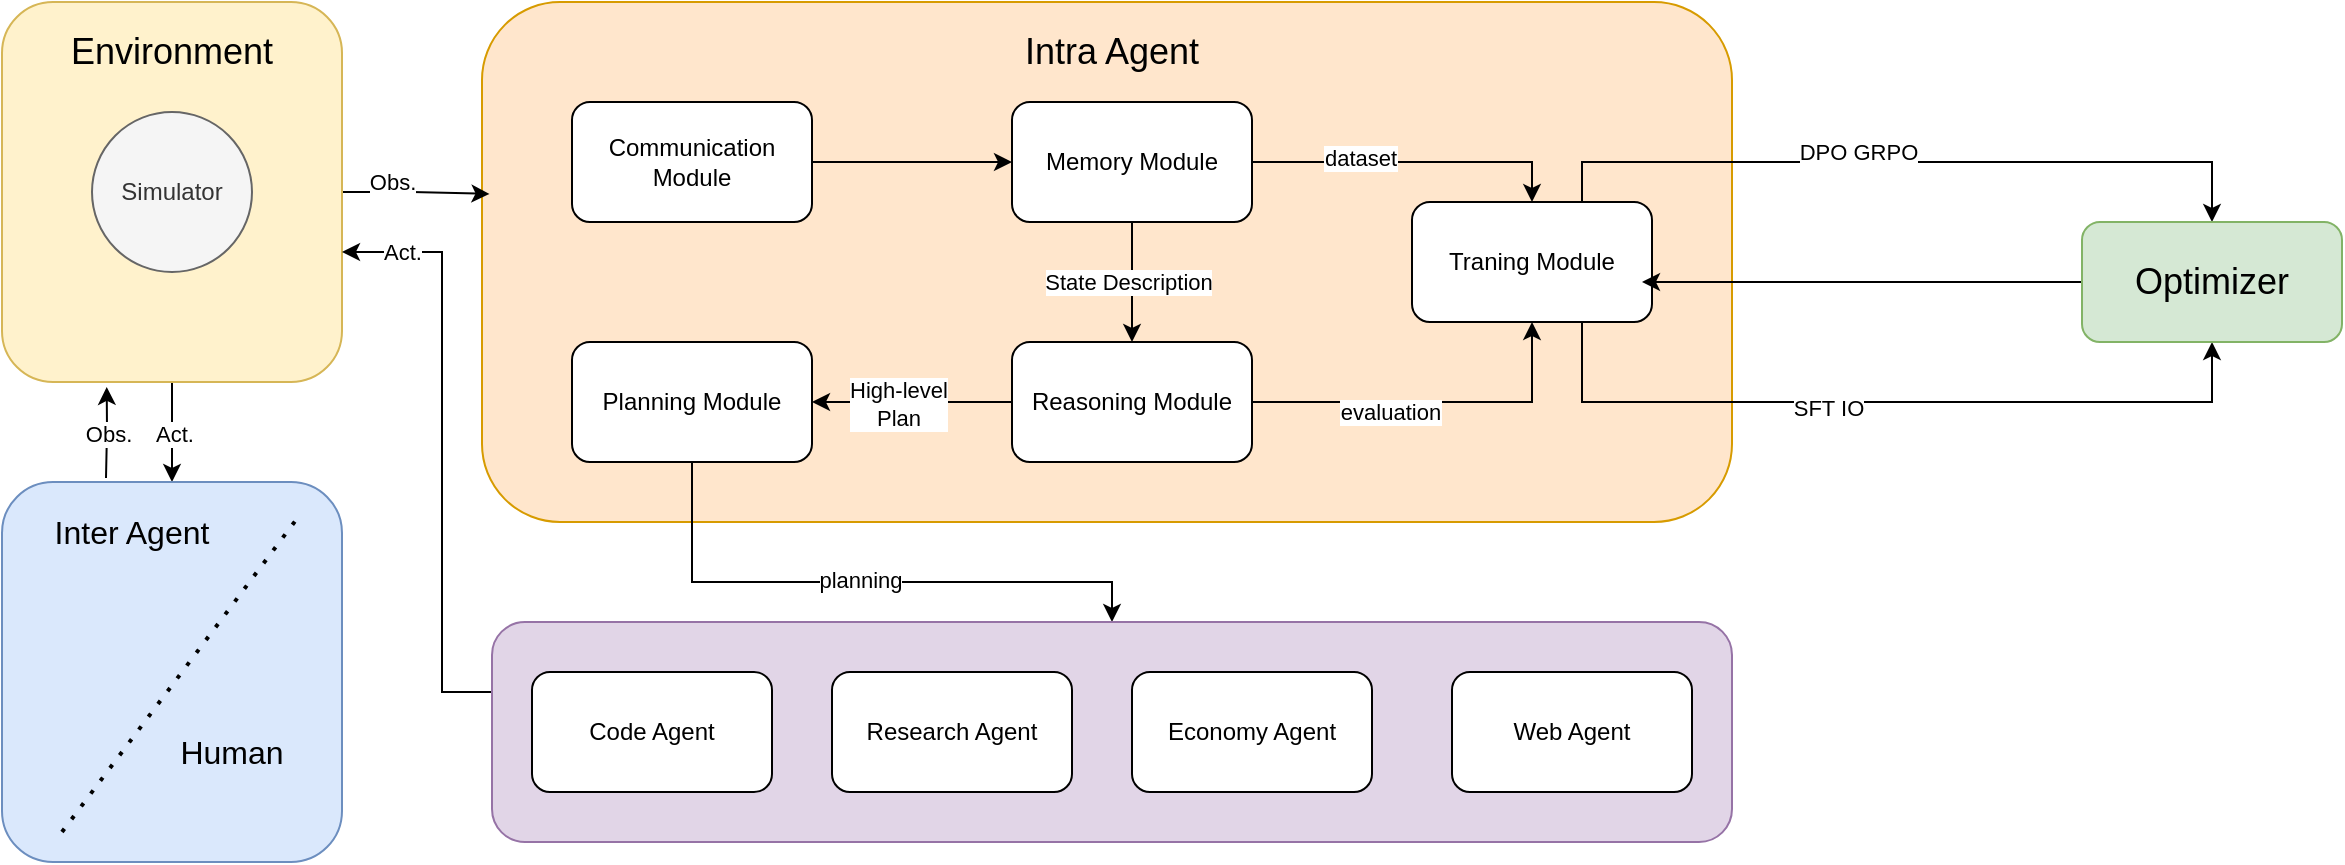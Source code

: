 <mxfile version="26.2.12">
  <diagram name="第 1 页" id="7h_G0aQxl2JMN4Xn2NxM">
    <mxGraphModel dx="1300" dy="755" grid="1" gridSize="10" guides="1" tooltips="1" connect="1" arrows="1" fold="1" page="1" pageScale="1" pageWidth="2339" pageHeight="3300" math="0" shadow="0">
      <root>
        <mxCell id="0" />
        <mxCell id="1" parent="0" />
        <mxCell id="R9wjjZKl0YyecbND7q1j-1" value="" style="rounded=1;whiteSpace=wrap;html=1;fillColor=#ffe6cc;strokeColor=#d79b00;" vertex="1" parent="1">
          <mxGeometry x="300" y="210" width="625" height="260" as="geometry" />
        </mxCell>
        <mxCell id="R9wjjZKl0YyecbND7q1j-2" value="" style="edgeStyle=orthogonalEdgeStyle;rounded=0;orthogonalLoop=1;jettySize=auto;html=1;entryX=0.5;entryY=0;entryDx=0;entryDy=0;" edge="1" parent="1" source="R9wjjZKl0YyecbND7q1j-6" target="R9wjjZKl0YyecbND7q1j-38">
          <mxGeometry relative="1" as="geometry" />
        </mxCell>
        <mxCell id="R9wjjZKl0YyecbND7q1j-3" value="Act." style="edgeLabel;html=1;align=center;verticalAlign=middle;resizable=0;points=[];" vertex="1" connectable="0" parent="R9wjjZKl0YyecbND7q1j-2">
          <mxGeometry x="0.036" y="1" relative="1" as="geometry">
            <mxPoint as="offset" />
          </mxGeometry>
        </mxCell>
        <mxCell id="R9wjjZKl0YyecbND7q1j-4" value="" style="edgeStyle=orthogonalEdgeStyle;rounded=0;orthogonalLoop=1;jettySize=auto;html=1;entryX=0.006;entryY=0.369;entryDx=0;entryDy=0;entryPerimeter=0;" edge="1" parent="1" source="R9wjjZKl0YyecbND7q1j-6" target="R9wjjZKl0YyecbND7q1j-1">
          <mxGeometry relative="1" as="geometry" />
        </mxCell>
        <mxCell id="R9wjjZKl0YyecbND7q1j-5" value="Obs." style="edgeLabel;html=1;align=center;verticalAlign=middle;resizable=0;points=[];" vertex="1" connectable="0" parent="R9wjjZKl0YyecbND7q1j-4">
          <mxGeometry x="-0.342" y="5" relative="1" as="geometry">
            <mxPoint as="offset" />
          </mxGeometry>
        </mxCell>
        <mxCell id="R9wjjZKl0YyecbND7q1j-6" value="" style="rounded=1;whiteSpace=wrap;html=1;fillColor=#fff2cc;strokeColor=#d6b656;" vertex="1" parent="1">
          <mxGeometry x="60" y="210" width="170" height="190" as="geometry" />
        </mxCell>
        <mxCell id="R9wjjZKl0YyecbND7q1j-7" value="Simulator" style="ellipse;whiteSpace=wrap;html=1;aspect=fixed;fillColor=#f5f5f5;fontColor=#333333;strokeColor=#666666;" vertex="1" parent="1">
          <mxGeometry x="105" y="265" width="80" height="80" as="geometry" />
        </mxCell>
        <mxCell id="R9wjjZKl0YyecbND7q1j-8" value="&lt;font style=&quot;font-size: 18px;&quot;&gt;Environment&lt;/font&gt;" style="text;html=1;align=center;verticalAlign=middle;whiteSpace=wrap;rounded=0;" vertex="1" parent="1">
          <mxGeometry x="115" y="220" width="60" height="30" as="geometry" />
        </mxCell>
        <mxCell id="R9wjjZKl0YyecbND7q1j-9" value="" style="edgeStyle=orthogonalEdgeStyle;rounded=0;orthogonalLoop=1;jettySize=auto;html=1;" edge="1" parent="1" source="R9wjjZKl0YyecbND7q1j-10" target="R9wjjZKl0YyecbND7q1j-15">
          <mxGeometry relative="1" as="geometry" />
        </mxCell>
        <mxCell id="R9wjjZKl0YyecbND7q1j-10" value="Communication Module" style="rounded=1;whiteSpace=wrap;html=1;" vertex="1" parent="1">
          <mxGeometry x="345" y="260" width="120" height="60" as="geometry" />
        </mxCell>
        <mxCell id="R9wjjZKl0YyecbND7q1j-11" value="" style="edgeStyle=orthogonalEdgeStyle;rounded=0;orthogonalLoop=1;jettySize=auto;html=1;entryX=0.5;entryY=0;entryDx=0;entryDy=0;" edge="1" parent="1" source="R9wjjZKl0YyecbND7q1j-15" target="R9wjjZKl0YyecbND7q1j-20">
          <mxGeometry relative="1" as="geometry">
            <mxPoint x="825" y="360" as="targetPoint" />
          </mxGeometry>
        </mxCell>
        <mxCell id="R9wjjZKl0YyecbND7q1j-12" value="dataset" style="edgeLabel;html=1;align=center;verticalAlign=middle;resizable=0;points=[];" vertex="1" connectable="0" parent="R9wjjZKl0YyecbND7q1j-11">
          <mxGeometry x="-0.332" y="2" relative="1" as="geometry">
            <mxPoint as="offset" />
          </mxGeometry>
        </mxCell>
        <mxCell id="R9wjjZKl0YyecbND7q1j-13" value="" style="edgeStyle=orthogonalEdgeStyle;rounded=0;orthogonalLoop=1;jettySize=auto;html=1;" edge="1" parent="1" source="R9wjjZKl0YyecbND7q1j-15" target="R9wjjZKl0YyecbND7q1j-25">
          <mxGeometry relative="1" as="geometry" />
        </mxCell>
        <mxCell id="R9wjjZKl0YyecbND7q1j-14" value="State Description" style="edgeLabel;html=1;align=center;verticalAlign=middle;resizable=0;points=[];" vertex="1" connectable="0" parent="R9wjjZKl0YyecbND7q1j-13">
          <mxGeometry x="-0.019" y="-2" relative="1" as="geometry">
            <mxPoint as="offset" />
          </mxGeometry>
        </mxCell>
        <mxCell id="R9wjjZKl0YyecbND7q1j-15" value="Memory Module" style="rounded=1;whiteSpace=wrap;html=1;" vertex="1" parent="1">
          <mxGeometry x="565" y="260" width="120" height="60" as="geometry" />
        </mxCell>
        <mxCell id="R9wjjZKl0YyecbND7q1j-16" value="" style="edgeStyle=orthogonalEdgeStyle;rounded=0;orthogonalLoop=1;jettySize=auto;html=1;entryX=0.5;entryY=0;entryDx=0;entryDy=0;" edge="1" parent="1" source="R9wjjZKl0YyecbND7q1j-20" target="R9wjjZKl0YyecbND7q1j-44">
          <mxGeometry relative="1" as="geometry">
            <mxPoint x="970" y="270" as="targetPoint" />
            <Array as="points">
              <mxPoint x="850" y="290" />
              <mxPoint x="1165" y="290" />
            </Array>
          </mxGeometry>
        </mxCell>
        <mxCell id="R9wjjZKl0YyecbND7q1j-17" value="DPO GRPO" style="edgeLabel;html=1;align=center;verticalAlign=middle;resizable=0;points=[];" vertex="1" connectable="0" parent="R9wjjZKl0YyecbND7q1j-16">
          <mxGeometry x="0.107" y="-3" relative="1" as="geometry">
            <mxPoint x="-44" y="-8" as="offset" />
          </mxGeometry>
        </mxCell>
        <mxCell id="R9wjjZKl0YyecbND7q1j-18" value="" style="edgeStyle=orthogonalEdgeStyle;rounded=0;orthogonalLoop=1;jettySize=auto;html=1;" edge="1" parent="1" source="R9wjjZKl0YyecbND7q1j-20">
          <mxGeometry relative="1" as="geometry">
            <mxPoint x="1165" y="380" as="targetPoint" />
            <Array as="points">
              <mxPoint x="850" y="410" />
              <mxPoint x="1165" y="410" />
            </Array>
          </mxGeometry>
        </mxCell>
        <mxCell id="R9wjjZKl0YyecbND7q1j-19" value="SFT IO" style="edgeLabel;html=1;align=center;verticalAlign=middle;resizable=0;points=[];" vertex="1" connectable="0" parent="R9wjjZKl0YyecbND7q1j-18">
          <mxGeometry x="-0.157" y="-3" relative="1" as="geometry">
            <mxPoint as="offset" />
          </mxGeometry>
        </mxCell>
        <mxCell id="R9wjjZKl0YyecbND7q1j-20" value="Traning Module" style="rounded=1;whiteSpace=wrap;html=1;" vertex="1" parent="1">
          <mxGeometry x="765" y="310" width="120" height="60" as="geometry" />
        </mxCell>
        <mxCell id="R9wjjZKl0YyecbND7q1j-21" value="" style="edgeStyle=orthogonalEdgeStyle;rounded=0;orthogonalLoop=1;jettySize=auto;html=1;" edge="1" parent="1" source="R9wjjZKl0YyecbND7q1j-25" target="R9wjjZKl0YyecbND7q1j-28">
          <mxGeometry relative="1" as="geometry" />
        </mxCell>
        <mxCell id="R9wjjZKl0YyecbND7q1j-22" value="High-level&lt;div&gt;Plan&lt;/div&gt;" style="edgeLabel;html=1;align=center;verticalAlign=middle;resizable=0;points=[];" vertex="1" connectable="0" parent="R9wjjZKl0YyecbND7q1j-21">
          <mxGeometry x="0.153" y="1" relative="1" as="geometry">
            <mxPoint as="offset" />
          </mxGeometry>
        </mxCell>
        <mxCell id="R9wjjZKl0YyecbND7q1j-23" value="" style="edgeStyle=orthogonalEdgeStyle;rounded=0;orthogonalLoop=1;jettySize=auto;html=1;entryX=0.5;entryY=1;entryDx=0;entryDy=0;" edge="1" parent="1" source="R9wjjZKl0YyecbND7q1j-25" target="R9wjjZKl0YyecbND7q1j-20">
          <mxGeometry relative="1" as="geometry">
            <mxPoint x="825" y="410" as="targetPoint" />
          </mxGeometry>
        </mxCell>
        <mxCell id="R9wjjZKl0YyecbND7q1j-24" value="evaluation" style="edgeLabel;html=1;align=center;verticalAlign=middle;resizable=0;points=[];" vertex="1" connectable="0" parent="R9wjjZKl0YyecbND7q1j-23">
          <mxGeometry x="-0.233" y="-5" relative="1" as="geometry">
            <mxPoint as="offset" />
          </mxGeometry>
        </mxCell>
        <mxCell id="R9wjjZKl0YyecbND7q1j-25" value="Reasoning Module" style="rounded=1;whiteSpace=wrap;html=1;" vertex="1" parent="1">
          <mxGeometry x="565" y="380" width="120" height="60" as="geometry" />
        </mxCell>
        <mxCell id="R9wjjZKl0YyecbND7q1j-26" value="" style="edgeStyle=orthogonalEdgeStyle;rounded=0;orthogonalLoop=1;jettySize=auto;html=1;entryX=0.5;entryY=0;entryDx=0;entryDy=0;" edge="1" parent="1" source="R9wjjZKl0YyecbND7q1j-28" target="R9wjjZKl0YyecbND7q1j-31">
          <mxGeometry relative="1" as="geometry">
            <Array as="points">
              <mxPoint x="405" y="500" />
              <mxPoint x="615.0" y="500" />
            </Array>
          </mxGeometry>
        </mxCell>
        <mxCell id="R9wjjZKl0YyecbND7q1j-27" value="planning" style="edgeLabel;html=1;align=center;verticalAlign=middle;resizable=0;points=[];" vertex="1" connectable="0" parent="R9wjjZKl0YyecbND7q1j-26">
          <mxGeometry x="-0.011" y="1" relative="1" as="geometry">
            <mxPoint as="offset" />
          </mxGeometry>
        </mxCell>
        <mxCell id="R9wjjZKl0YyecbND7q1j-28" value="Planning Module" style="rounded=1;whiteSpace=wrap;html=1;" vertex="1" parent="1">
          <mxGeometry x="345" y="380" width="120" height="60" as="geometry" />
        </mxCell>
        <mxCell id="R9wjjZKl0YyecbND7q1j-29" value="" style="edgeStyle=orthogonalEdgeStyle;rounded=0;orthogonalLoop=1;jettySize=auto;html=1;" edge="1" parent="1" source="R9wjjZKl0YyecbND7q1j-31">
          <mxGeometry relative="1" as="geometry">
            <mxPoint x="230" y="335" as="targetPoint" />
            <Array as="points">
              <mxPoint x="280" y="555" />
              <mxPoint x="280" y="335" />
            </Array>
          </mxGeometry>
        </mxCell>
        <mxCell id="R9wjjZKl0YyecbND7q1j-30" value="Act." style="edgeLabel;html=1;align=center;verticalAlign=middle;resizable=0;points=[];" vertex="1" connectable="0" parent="R9wjjZKl0YyecbND7q1j-29">
          <mxGeometry x="0.711" relative="1" as="geometry">
            <mxPoint x="-13" as="offset" />
          </mxGeometry>
        </mxCell>
        <mxCell id="R9wjjZKl0YyecbND7q1j-31" value="" style="rounded=1;whiteSpace=wrap;html=1;fillColor=#e1d5e7;strokeColor=#9673a6;" vertex="1" parent="1">
          <mxGeometry x="305" y="520" width="620" height="110" as="geometry" />
        </mxCell>
        <mxCell id="R9wjjZKl0YyecbND7q1j-32" value="Code Agent" style="rounded=1;whiteSpace=wrap;html=1;" vertex="1" parent="1">
          <mxGeometry x="325" y="545" width="120" height="60" as="geometry" />
        </mxCell>
        <mxCell id="R9wjjZKl0YyecbND7q1j-33" value="Research Agent" style="rounded=1;whiteSpace=wrap;html=1;" vertex="1" parent="1">
          <mxGeometry x="475" y="545" width="120" height="60" as="geometry" />
        </mxCell>
        <mxCell id="R9wjjZKl0YyecbND7q1j-34" value="Economy Agent" style="rounded=1;whiteSpace=wrap;html=1;" vertex="1" parent="1">
          <mxGeometry x="625.0" y="545" width="120" height="60" as="geometry" />
        </mxCell>
        <mxCell id="R9wjjZKl0YyecbND7q1j-35" value="Web Agent" style="rounded=1;whiteSpace=wrap;html=1;" vertex="1" parent="1">
          <mxGeometry x="785" y="545" width="120" height="60" as="geometry" />
        </mxCell>
        <mxCell id="R9wjjZKl0YyecbND7q1j-36" value="" style="edgeStyle=orthogonalEdgeStyle;rounded=0;orthogonalLoop=1;jettySize=auto;html=1;entryX=0.308;entryY=1.013;entryDx=0;entryDy=0;entryPerimeter=0;" edge="1" parent="1" target="R9wjjZKl0YyecbND7q1j-6">
          <mxGeometry relative="1" as="geometry">
            <mxPoint x="112" y="448" as="sourcePoint" />
          </mxGeometry>
        </mxCell>
        <mxCell id="R9wjjZKl0YyecbND7q1j-37" value="Obs." style="edgeLabel;html=1;align=center;verticalAlign=middle;resizable=0;points=[];" vertex="1" connectable="0" parent="R9wjjZKl0YyecbND7q1j-36">
          <mxGeometry x="-0.022" relative="1" as="geometry">
            <mxPoint as="offset" />
          </mxGeometry>
        </mxCell>
        <mxCell id="R9wjjZKl0YyecbND7q1j-38" value="" style="rounded=1;whiteSpace=wrap;html=1;fillColor=#dae8fc;strokeColor=#6c8ebf;" vertex="1" parent="1">
          <mxGeometry x="60" y="450" width="170" height="190" as="geometry" />
        </mxCell>
        <mxCell id="R9wjjZKl0YyecbND7q1j-39" value="" style="endArrow=none;dashed=1;html=1;dashPattern=1 3;strokeWidth=2;rounded=0;" edge="1" parent="1">
          <mxGeometry width="50" height="50" relative="1" as="geometry">
            <mxPoint x="90" y="625" as="sourcePoint" />
            <mxPoint x="210" y="465" as="targetPoint" />
          </mxGeometry>
        </mxCell>
        <mxCell id="R9wjjZKl0YyecbND7q1j-40" value="&lt;font style=&quot;font-size: 16px;&quot;&gt;Inter Agent&lt;/font&gt;" style="text;html=1;align=center;verticalAlign=middle;whiteSpace=wrap;rounded=0;" vertex="1" parent="1">
          <mxGeometry x="80" y="460" width="90" height="30" as="geometry" />
        </mxCell>
        <mxCell id="R9wjjZKl0YyecbND7q1j-41" value="&lt;font style=&quot;font-size: 16px;&quot;&gt;Human&lt;/font&gt;" style="text;html=1;align=center;verticalAlign=middle;whiteSpace=wrap;rounded=0;" vertex="1" parent="1">
          <mxGeometry x="130" y="570" width="90" height="30" as="geometry" />
        </mxCell>
        <mxCell id="R9wjjZKl0YyecbND7q1j-42" value="&lt;font style=&quot;font-size: 18px;&quot;&gt;Intra Agent&lt;/font&gt;" style="text;html=1;align=center;verticalAlign=middle;whiteSpace=wrap;rounded=0;" vertex="1" parent="1">
          <mxGeometry x="560" y="220" width="110" height="30" as="geometry" />
        </mxCell>
        <mxCell id="R9wjjZKl0YyecbND7q1j-43" value="" style="edgeStyle=orthogonalEdgeStyle;rounded=0;orthogonalLoop=1;jettySize=auto;html=1;" edge="1" parent="1" source="R9wjjZKl0YyecbND7q1j-44">
          <mxGeometry relative="1" as="geometry">
            <mxPoint x="880" y="350" as="targetPoint" />
          </mxGeometry>
        </mxCell>
        <mxCell id="R9wjjZKl0YyecbND7q1j-44" value="&lt;font style=&quot;font-size: 18px;&quot;&gt;Optimizer&lt;/font&gt;" style="rounded=1;whiteSpace=wrap;html=1;fillColor=#d5e8d4;strokeColor=#82b366;" vertex="1" parent="1">
          <mxGeometry x="1100" y="320" width="130" height="60" as="geometry" />
        </mxCell>
      </root>
    </mxGraphModel>
  </diagram>
</mxfile>

